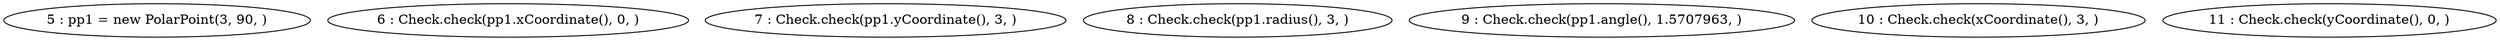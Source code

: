 digraph G {
"5 : pp1 = new PolarPoint(3, 90, )"
"6 : Check.check(pp1.xCoordinate(), 0, )"
"7 : Check.check(pp1.yCoordinate(), 3, )"
"8 : Check.check(pp1.radius(), 3, )"
"9 : Check.check(pp1.angle(), 1.5707963, )"
"10 : Check.check(xCoordinate(), 3, )"
"11 : Check.check(yCoordinate(), 0, )"
}